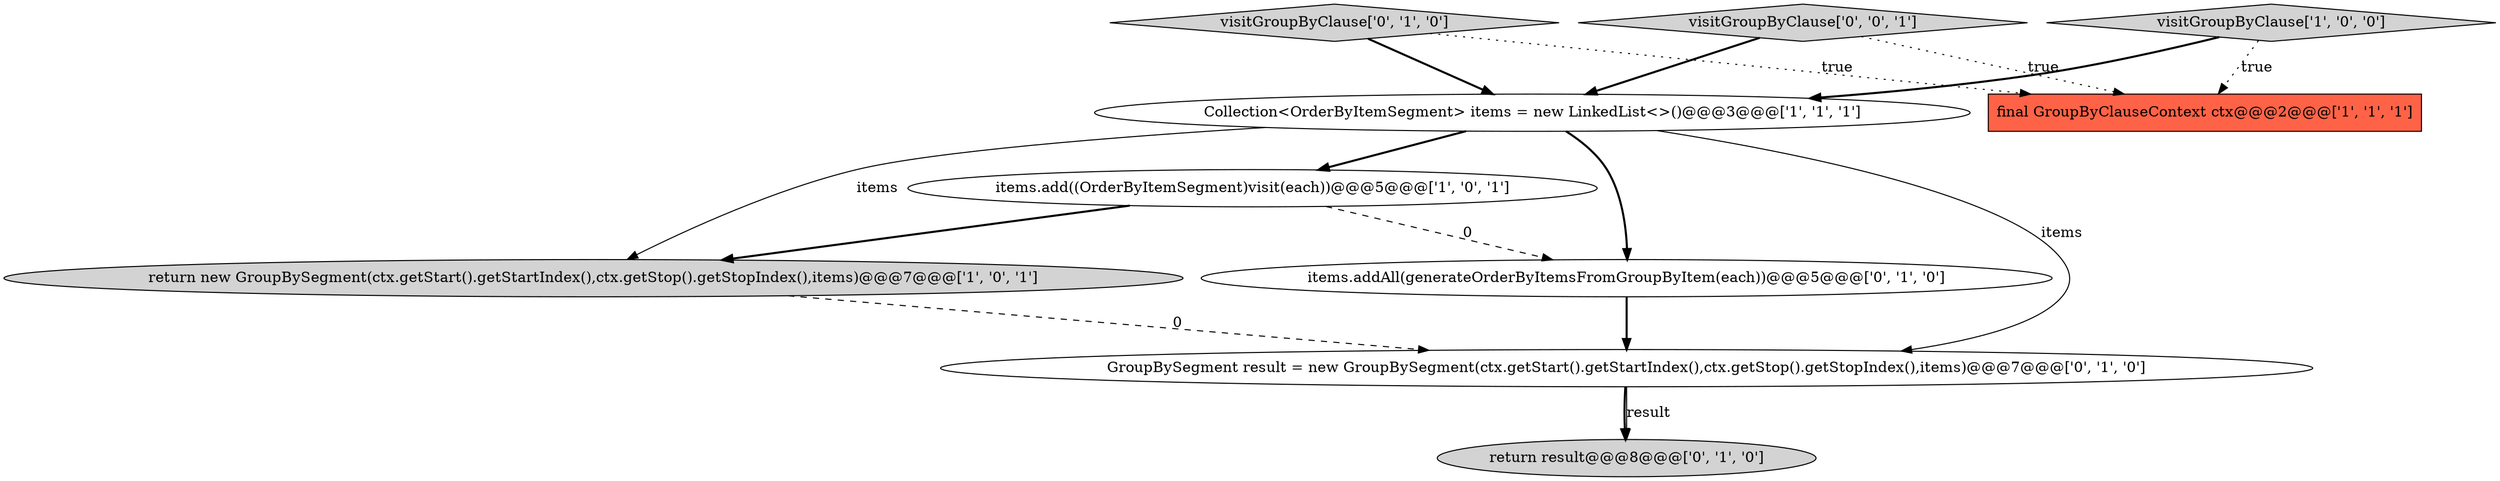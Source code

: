 digraph {
1 [style = filled, label = "items.add((OrderByItemSegment)visit(each))@@@5@@@['1', '0', '1']", fillcolor = white, shape = ellipse image = "AAA0AAABBB1BBB"];
7 [style = filled, label = "visitGroupByClause['0', '1', '0']", fillcolor = lightgray, shape = diamond image = "AAA0AAABBB2BBB"];
6 [style = filled, label = "return result@@@8@@@['0', '1', '0']", fillcolor = lightgray, shape = ellipse image = "AAA1AAABBB2BBB"];
8 [style = filled, label = "GroupBySegment result = new GroupBySegment(ctx.getStart().getStartIndex(),ctx.getStop().getStopIndex(),items)@@@7@@@['0', '1', '0']", fillcolor = white, shape = ellipse image = "AAA1AAABBB2BBB"];
3 [style = filled, label = "return new GroupBySegment(ctx.getStart().getStartIndex(),ctx.getStop().getStopIndex(),items)@@@7@@@['1', '0', '1']", fillcolor = lightgray, shape = ellipse image = "AAA0AAABBB1BBB"];
4 [style = filled, label = "Collection<OrderByItemSegment> items = new LinkedList<>()@@@3@@@['1', '1', '1']", fillcolor = white, shape = ellipse image = "AAA0AAABBB1BBB"];
2 [style = filled, label = "visitGroupByClause['1', '0', '0']", fillcolor = lightgray, shape = diamond image = "AAA0AAABBB1BBB"];
5 [style = filled, label = "items.addAll(generateOrderByItemsFromGroupByItem(each))@@@5@@@['0', '1', '0']", fillcolor = white, shape = ellipse image = "AAA1AAABBB2BBB"];
9 [style = filled, label = "visitGroupByClause['0', '0', '1']", fillcolor = lightgray, shape = diamond image = "AAA0AAABBB3BBB"];
0 [style = filled, label = "final GroupByClauseContext ctx@@@2@@@['1', '1', '1']", fillcolor = tomato, shape = box image = "AAA0AAABBB1BBB"];
4->5 [style = bold, label=""];
7->0 [style = dotted, label="true"];
1->3 [style = bold, label=""];
4->8 [style = solid, label="items"];
2->0 [style = dotted, label="true"];
1->5 [style = dashed, label="0"];
3->8 [style = dashed, label="0"];
5->8 [style = bold, label=""];
2->4 [style = bold, label=""];
8->6 [style = bold, label=""];
7->4 [style = bold, label=""];
4->3 [style = solid, label="items"];
9->4 [style = bold, label=""];
9->0 [style = dotted, label="true"];
8->6 [style = solid, label="result"];
4->1 [style = bold, label=""];
}
